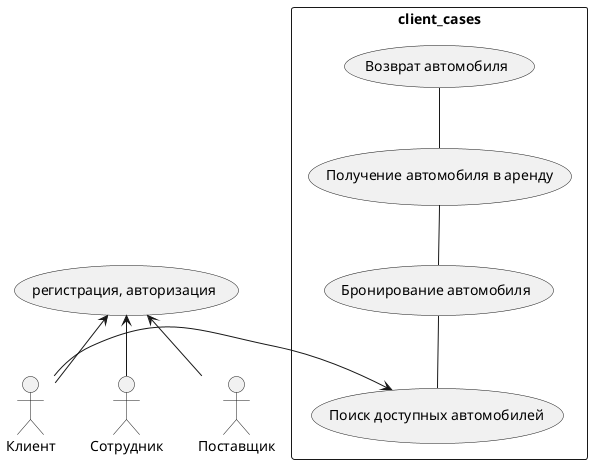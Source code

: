@startuml
:Сотрудник: as employee
:Клиент: as client
:Поставщик: as supplier
(регистрация, авторизация) as register

employee -u-> register
client -u-> register
supplier -u-> register

rectangle client_cases {
(Поиск доступных автомобилей) as c1 
(Бронирование автомобиля) as c2
(Получение автомобиля в аренду) as c3
(Возврат автомобиля) as c4
c2 -d- c1
c3 -d- c2
c4 -d- c3
}

client -r-> c1
@enduml
